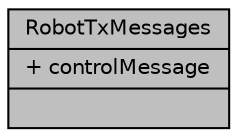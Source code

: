 digraph "RobotTxMessages"
{
  edge [fontname="Helvetica",fontsize="10",labelfontname="Helvetica",labelfontsize="10"];
  node [fontname="Helvetica",fontsize="10",shape=record];
  Node1 [label="{RobotTxMessages\n|+ controlMessage\l|}",height=0.2,width=0.4,color="black", fillcolor="grey75", style="filled", fontcolor="black"];
}

